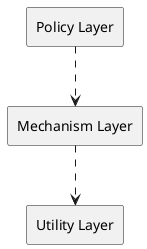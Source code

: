 @startuml Figure 11-1
rectangle "Policy Layer" as policy
rectangle "Mechanism Layer" as mech
rectangle "Utility Layer" as util
policy ..> mech
mech ..> util
@enduml

@startuml Figure 11-2
package Policy{
rectangle "Policy Layer" as policy
rectangle "Policy Service Interface" <<interface>> as polInt
}

package Mechanism{
rectangle "Mechanism Layer" as mech
rectangle "Mechanism Service Interface" <<interface>> as mechInt
}

package Utility{
rectangle "Utility Layer" as ult
}

policy -r-> polInt
mech .u.|> polInt
mech -r-> mechInt
ult .u.|> mechInt

@enduml

@startuml Figure 11-3
class Button {
    Poll()
}

class Lamp {
    TurnOn()
    TurnOff()
}

Button -> Lamp
@enduml

@startuml Figure 11-4
class Button {
    Poll()
}

interface ButtonServer <<interface>> {
    TurnOn()
    TurnOff()
}

class Lamp

Button -> ButtonServer

Lamp -u-|> ButtonServer
@enduml

@startuml Figure 11-5
interface Regulate <<function>>

interface Thermometer <<interface>>
interface Heater <<interface>>

class IOChannelThermometer 
class IOChannelHeater

Regulate -d-> "<<parameter>>" Thermometer
Regulate -d-> "<<parameter>>" Heater
Heater <|-d- IOChannelHeater
Thermometer <|-d- IOChannelThermometer
@enduml
